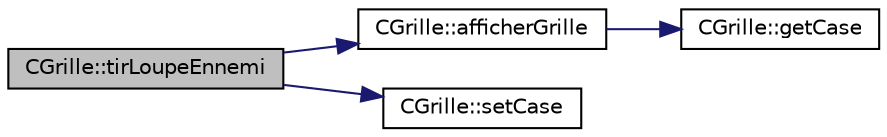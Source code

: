 digraph "CGrille::tirLoupeEnnemi"
{
 // LATEX_PDF_SIZE
  edge [fontname="Helvetica",fontsize="10",labelfontname="Helvetica",labelfontsize="10"];
  node [fontname="Helvetica",fontsize="10",shape=record];
  rankdir="LR";
  Node1 [label="CGrille::tirLoupeEnnemi",height=0.2,width=0.4,color="black", fillcolor="grey75", style="filled", fontcolor="black",tooltip=" "];
  Node1 -> Node2 [color="midnightblue",fontsize="10",style="solid",fontname="Helvetica"];
  Node2 [label="CGrille::afficherGrille",height=0.2,width=0.4,color="black", fillcolor="white", style="filled",URL="$class_c_grille.html#a1367ff44fd35d490a1f4b41c573c06d9",tooltip="affiche la grille mise a jour"];
  Node2 -> Node3 [color="midnightblue",fontsize="10",style="solid",fontname="Helvetica"];
  Node3 [label="CGrille::getCase",height=0.2,width=0.4,color="black", fillcolor="white", style="filled",URL="$class_c_grille.html#aa58d985f2e1d7877de1f865dd560a482",tooltip="retourne l'etat d'une case"];
  Node1 -> Node4 [color="midnightblue",fontsize="10",style="solid",fontname="Helvetica"];
  Node4 [label="CGrille::setCase",height=0.2,width=0.4,color="black", fillcolor="white", style="filled",URL="$class_c_grille.html#a030155879bff962efc0c015f22ea9a0b",tooltip="met une case a un etat"];
}
